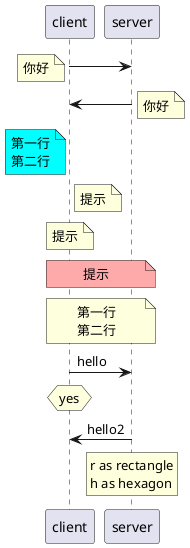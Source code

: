 @startuml 备注
participant client
participant server

' 针对当前的时序备注
client -> server
note left : 你好
client <- server
note right : 你好

' 其他备注
note left of client #aqua
第一行
第二行
end note

note right of client : 提示
note over client : 提示
note over client,server #FFAAAA : 提示

note over client,server 
第一行
第二行
end note

' 改变形状
client -> server : hello
hnote over client : yes
client <- server : hello2
rnote over server
r as rectangle
h as hexagon
end rnote



@enduml